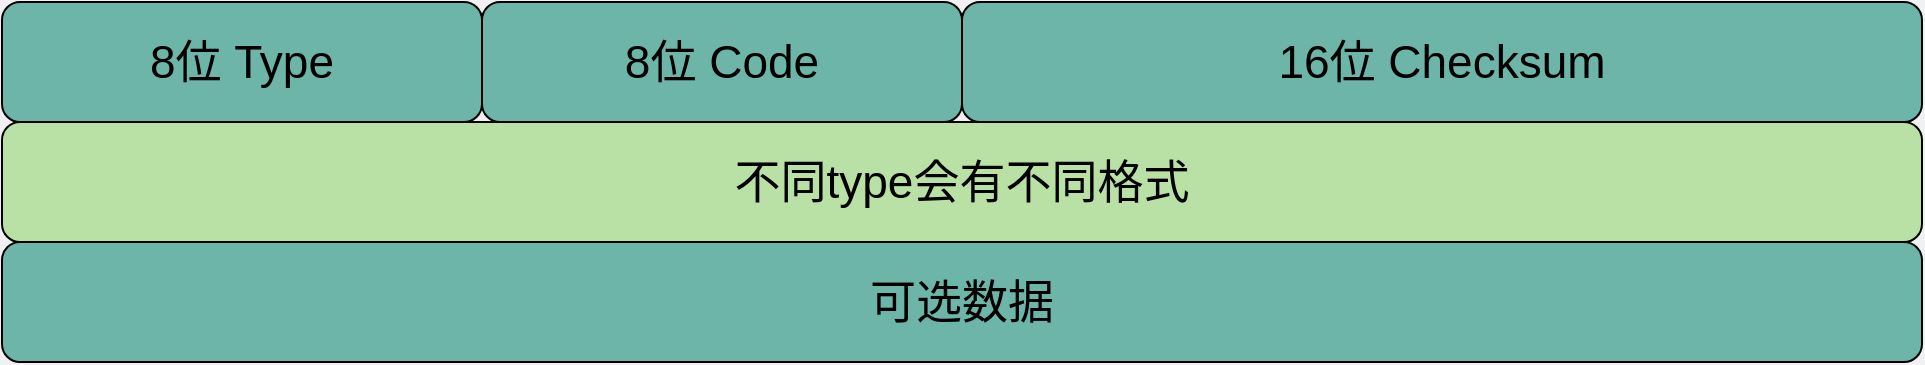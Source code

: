 <mxfile version="22.1.18" type="github">
  <diagram id="9fnjXT7nlAm7Ix4f8WDv" name="Page-1">
    <mxGraphModel dx="1633" dy="953" grid="0" gridSize="10" guides="1" tooltips="1" connect="1" arrows="1" fold="1" page="1" pageScale="1" pageWidth="600" pageHeight="250" background="#EFF1F3" math="0" shadow="0">
      <root>
        <mxCell id="0" />
        <mxCell id="1" parent="0" />
        <mxCell id="-xf_uFu9KCXf6jcXoVjT-15" value="&lt;font style=&quot;font-size: 23px;&quot;&gt;可选数据&lt;/font&gt;" style="rounded=1;whiteSpace=wrap;html=1;fontSize=23;fillColor=#6DB5A8;" parent="1" vertex="1">
          <mxGeometry x="121" y="161" width="960" height="60" as="geometry" />
        </mxCell>
        <mxCell id="6-F5uf0liDenhzwzIYql-8" value="&lt;font style=&quot;font-size: 23px&quot;&gt;8位 Type&lt;/font&gt;" style="rounded=1;whiteSpace=wrap;html=1;fontSize=23;fillColor=#6DB5A8;" parent="1" vertex="1">
          <mxGeometry x="121" y="41" width="240" height="60" as="geometry" />
        </mxCell>
        <mxCell id="6-F5uf0liDenhzwzIYql-9" value="&lt;font style=&quot;font-size: 23px&quot;&gt;8位 Code&lt;/font&gt;" style="rounded=1;whiteSpace=wrap;html=1;fontSize=23;fillColor=#6DB5A8;" parent="1" vertex="1">
          <mxGeometry x="361" y="41" width="240" height="60" as="geometry" />
        </mxCell>
        <mxCell id="6-F5uf0liDenhzwzIYql-10" value="&lt;font style=&quot;font-size: 23px&quot;&gt;16位 Checksum&lt;/font&gt;" style="rounded=1;whiteSpace=wrap;html=1;fontSize=23;fillColor=#6DB5A8;" parent="1" vertex="1">
          <mxGeometry x="601" y="41" width="480" height="60" as="geometry" />
        </mxCell>
        <mxCell id="Ahvg7rMZI_c4ys2AYmxL-1" value="不同type会有不同格式" style="rounded=1;whiteSpace=wrap;html=1;fontSize=23;fillColor=#B9E0A5;" vertex="1" parent="1">
          <mxGeometry x="121" y="101" width="960" height="60" as="geometry" />
        </mxCell>
      </root>
    </mxGraphModel>
  </diagram>
</mxfile>
